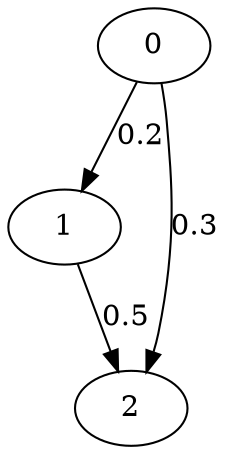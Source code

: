 digraph compmodel {
V0 ["label"="0" ];
V1 ["label"="1" ];
V2 ["label"="2" ];
V0 -> V1 ["label"="0.2" ];
V0 -> V2 ["label"="0.3" ];
V1 -> V2 ["label"="0.5" ];
}
